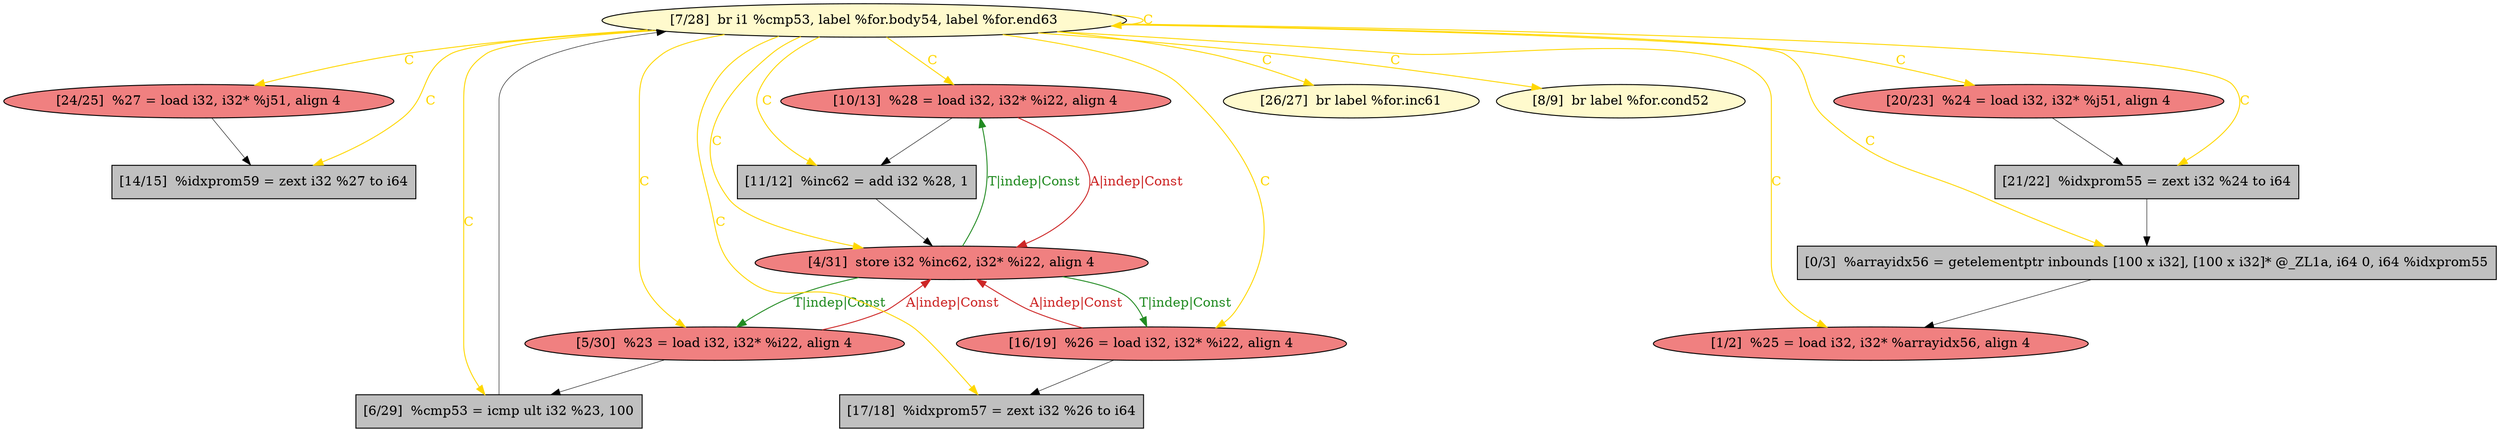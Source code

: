 
digraph G {


node1057 [fillcolor=grey,label="[14/15]  %idxprom59 = zext i32 %27 to i64",shape=rectangle,style=filled ]
node1056 [fillcolor=lightcoral,label="[10/13]  %28 = load i32, i32* %i22, align 4",shape=ellipse,style=filled ]
node1054 [fillcolor=lightcoral,label="[24/25]  %27 = load i32, i32* %j51, align 4",shape=ellipse,style=filled ]
node1052 [fillcolor=lemonchiffon,label="[26/27]  br label %for.inc61",shape=ellipse,style=filled ]
node1049 [fillcolor=lemonchiffon,label="[8/9]  br label %for.cond52",shape=ellipse,style=filled ]
node1053 [fillcolor=grey,label="[11/12]  %inc62 = add i32 %28, 1",shape=rectangle,style=filled ]
node1048 [fillcolor=lightcoral,label="[5/30]  %23 = load i32, i32* %i22, align 4",shape=ellipse,style=filled ]
node1051 [fillcolor=lightcoral,label="[16/19]  %26 = load i32, i32* %i22, align 4",shape=ellipse,style=filled ]
node1043 [fillcolor=lightcoral,label="[4/31]  store i32 %inc62, i32* %i22, align 4",shape=ellipse,style=filled ]
node1042 [fillcolor=grey,label="[0/3]  %arrayidx56 = getelementptr inbounds [100 x i32], [100 x i32]* @_ZL1a, i64 0, i64 %idxprom55",shape=rectangle,style=filled ]
node1044 [fillcolor=grey,label="[21/22]  %idxprom55 = zext i32 %24 to i64",shape=rectangle,style=filled ]
node1055 [fillcolor=grey,label="[6/29]  %cmp53 = icmp ult i32 %23, 100",shape=rectangle,style=filled ]
node1050 [fillcolor=lemonchiffon,label="[7/28]  br i1 %cmp53, label %for.body54, label %for.end63",shape=ellipse,style=filled ]
node1045 [fillcolor=grey,label="[17/18]  %idxprom57 = zext i32 %26 to i64",shape=rectangle,style=filled ]
node1046 [fillcolor=lightcoral,label="[20/23]  %24 = load i32, i32* %j51, align 4",shape=ellipse,style=filled ]
node1047 [fillcolor=lightcoral,label="[1/2]  %25 = load i32, i32* %arrayidx56, align 4",shape=ellipse,style=filled ]

node1050->node1043 [style=solid,color=gold,label="C",penwidth=1.0,fontcolor=gold ]
node1050->node1056 [style=solid,color=gold,label="C",penwidth=1.0,fontcolor=gold ]
node1043->node1048 [style=solid,color=forestgreen,label="T|indep|Const",penwidth=1.0,fontcolor=forestgreen ]
node1048->node1043 [style=solid,color=firebrick3,label="A|indep|Const",penwidth=1.0,fontcolor=firebrick3 ]
node1050->node1054 [style=solid,color=gold,label="C",penwidth=1.0,fontcolor=gold ]
node1043->node1051 [style=solid,color=forestgreen,label="T|indep|Const",penwidth=1.0,fontcolor=forestgreen ]
node1051->node1043 [style=solid,color=firebrick3,label="A|indep|Const",penwidth=1.0,fontcolor=firebrick3 ]
node1051->node1045 [style=solid,color=black,label="",penwidth=0.5,fontcolor=black ]
node1056->node1053 [style=solid,color=black,label="",penwidth=0.5,fontcolor=black ]
node1046->node1044 [style=solid,color=black,label="",penwidth=0.5,fontcolor=black ]
node1050->node1042 [style=solid,color=gold,label="C",penwidth=1.0,fontcolor=gold ]
node1050->node1052 [style=solid,color=gold,label="C",penwidth=1.0,fontcolor=gold ]
node1048->node1055 [style=solid,color=black,label="",penwidth=0.5,fontcolor=black ]
node1044->node1042 [style=solid,color=black,label="",penwidth=0.5,fontcolor=black ]
node1050->node1057 [style=solid,color=gold,label="C",penwidth=1.0,fontcolor=gold ]
node1042->node1047 [style=solid,color=black,label="",penwidth=0.5,fontcolor=black ]
node1050->node1047 [style=solid,color=gold,label="C",penwidth=1.0,fontcolor=gold ]
node1050->node1055 [style=solid,color=gold,label="C",penwidth=1.0,fontcolor=gold ]
node1050->node1051 [style=solid,color=gold,label="C",penwidth=1.0,fontcolor=gold ]
node1050->node1045 [style=solid,color=gold,label="C",penwidth=1.0,fontcolor=gold ]
node1050->node1048 [style=solid,color=gold,label="C",penwidth=1.0,fontcolor=gold ]
node1043->node1056 [style=solid,color=forestgreen,label="T|indep|Const",penwidth=1.0,fontcolor=forestgreen ]
node1056->node1043 [style=solid,color=firebrick3,label="A|indep|Const",penwidth=1.0,fontcolor=firebrick3 ]
node1050->node1053 [style=solid,color=gold,label="C",penwidth=1.0,fontcolor=gold ]
node1050->node1049 [style=solid,color=gold,label="C",penwidth=1.0,fontcolor=gold ]
node1055->node1050 [style=solid,color=black,label="",penwidth=0.5,fontcolor=black ]
node1050->node1050 [style=solid,color=gold,label="C",penwidth=1.0,fontcolor=gold ]
node1054->node1057 [style=solid,color=black,label="",penwidth=0.5,fontcolor=black ]
node1053->node1043 [style=solid,color=black,label="",penwidth=0.5,fontcolor=black ]
node1050->node1046 [style=solid,color=gold,label="C",penwidth=1.0,fontcolor=gold ]
node1050->node1044 [style=solid,color=gold,label="C",penwidth=1.0,fontcolor=gold ]


}
